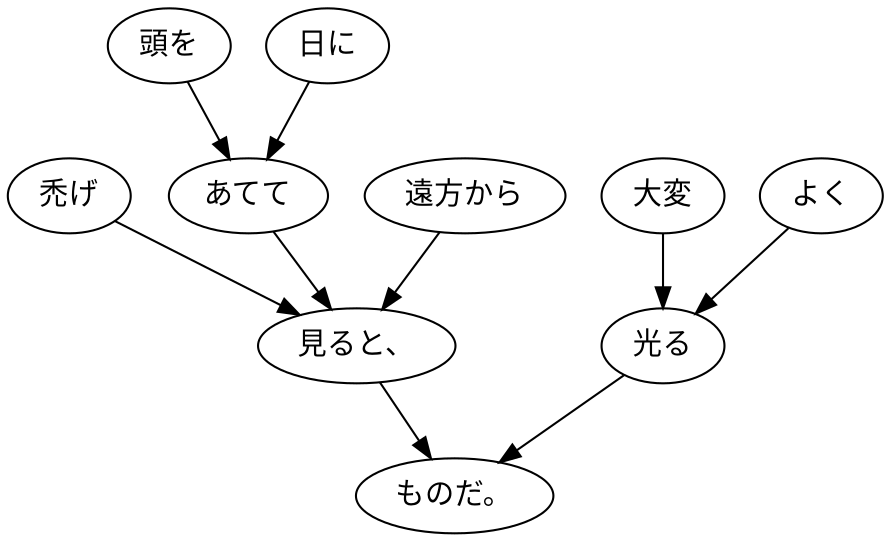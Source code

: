 digraph graph4937 {
	node0 [label="禿げ"];
	node1 [label="頭を"];
	node2 [label="日に"];
	node3 [label="あてて"];
	node4 [label="遠方から"];
	node5 [label="見ると、"];
	node6 [label="大変"];
	node7 [label="よく"];
	node8 [label="光る"];
	node9 [label="ものだ。"];
	node0 -> node5;
	node1 -> node3;
	node2 -> node3;
	node3 -> node5;
	node4 -> node5;
	node5 -> node9;
	node6 -> node8;
	node7 -> node8;
	node8 -> node9;
}
